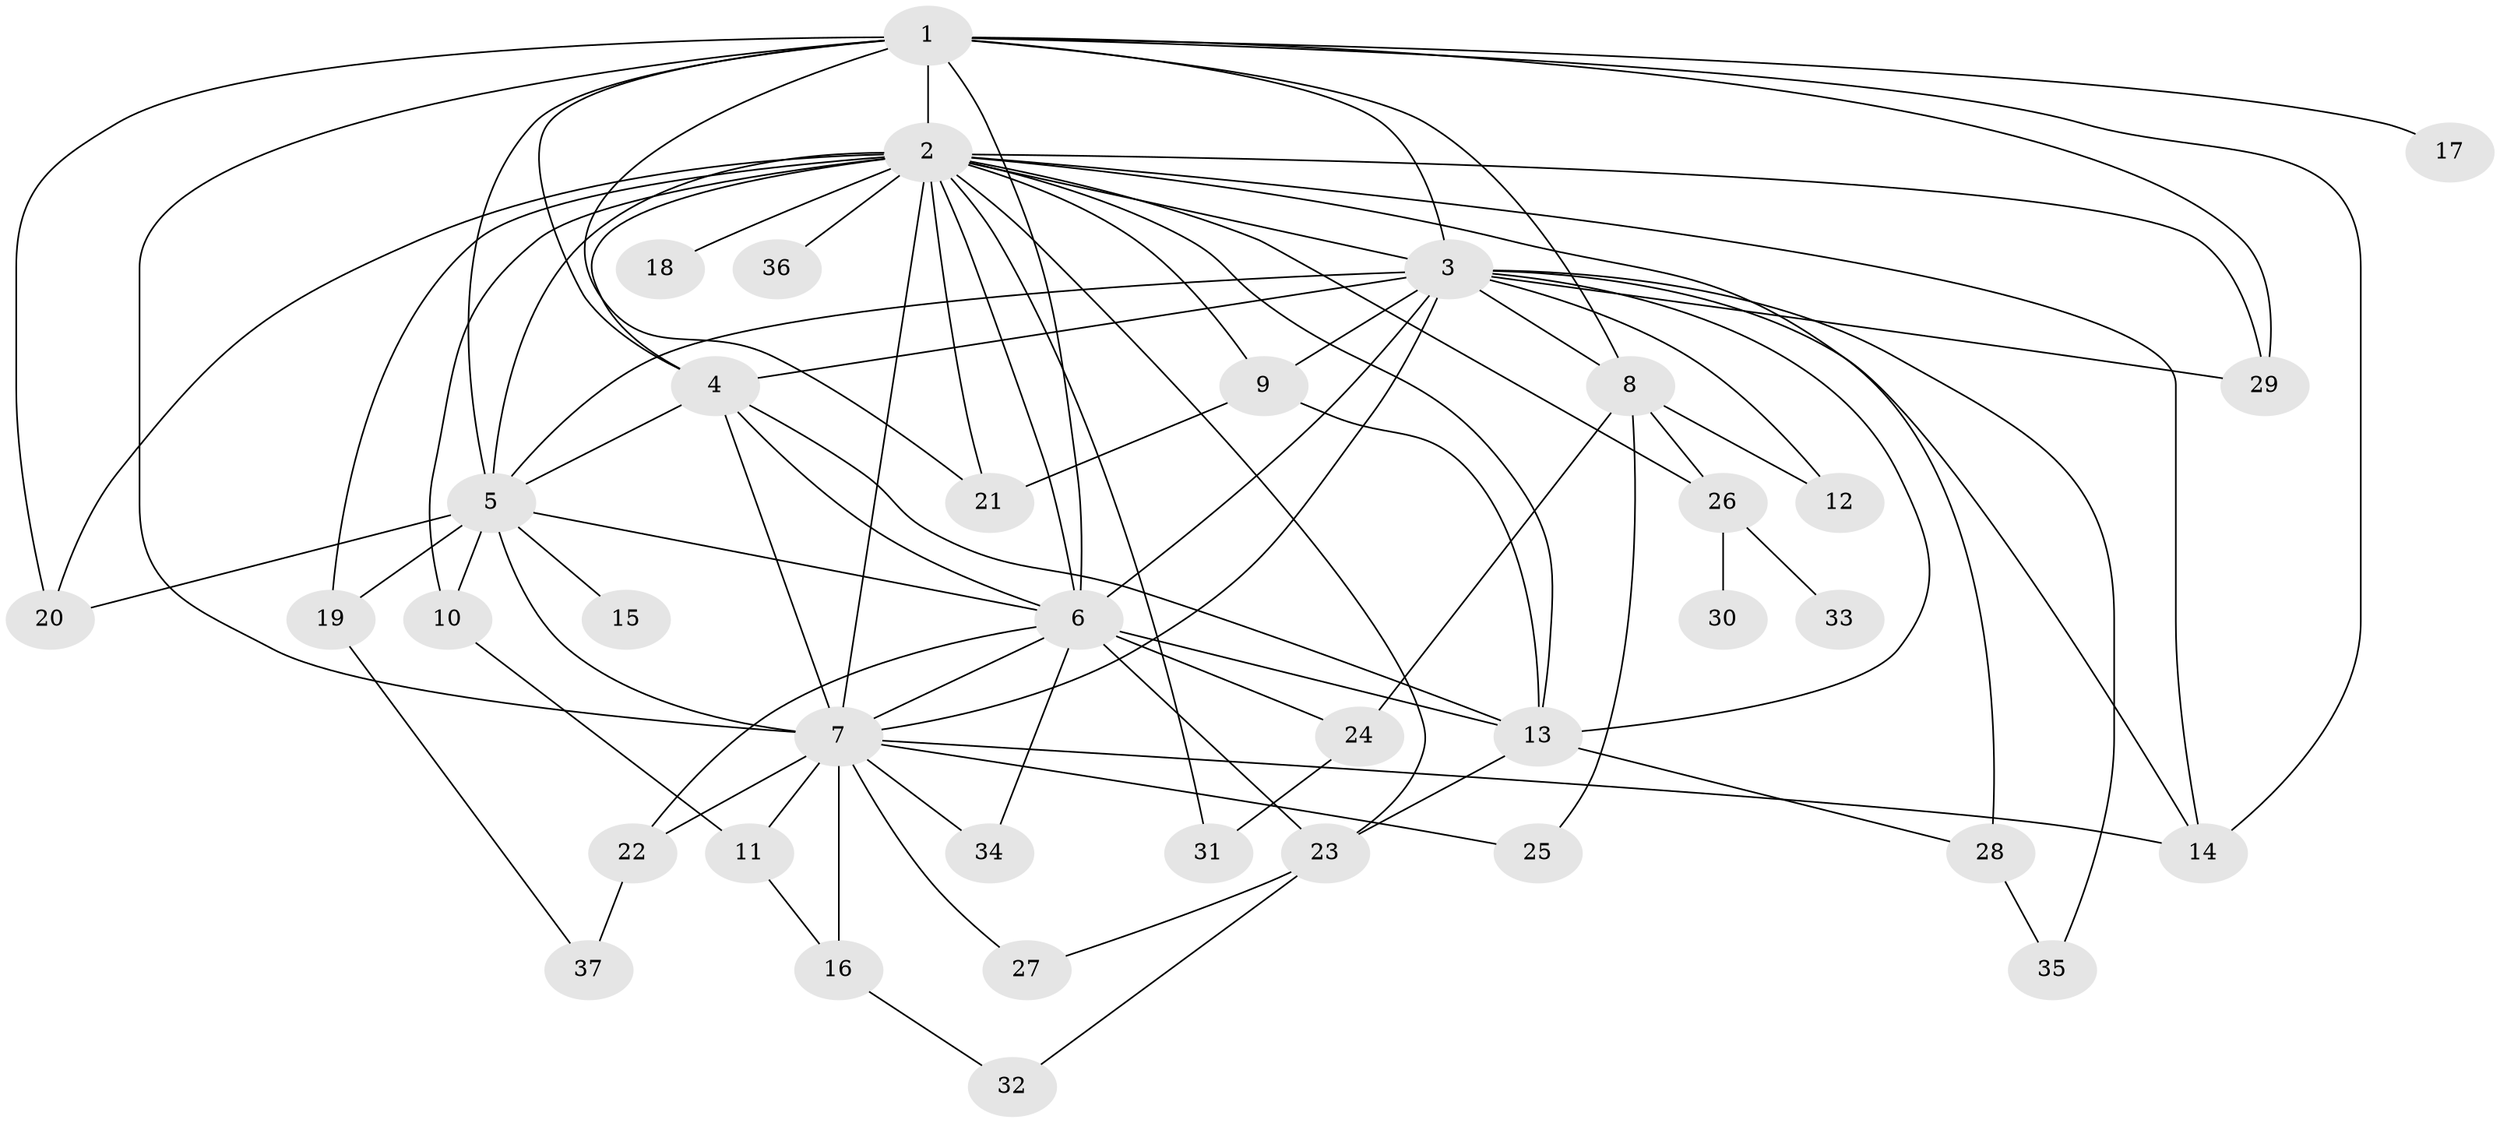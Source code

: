 // original degree distribution, {17: 0.04054054054054054, 15: 0.013513513513513514, 16: 0.04054054054054054, 28: 0.013513513513513514, 13: 0.013513513513513514, 19: 0.013513513513513514, 6: 0.04054054054054054, 5: 0.02702702702702703, 2: 0.5675675675675675, 3: 0.17567567567567569, 4: 0.04054054054054054, 9: 0.013513513513513514}
// Generated by graph-tools (version 1.1) at 2025/34/03/09/25 02:34:34]
// undirected, 37 vertices, 84 edges
graph export_dot {
graph [start="1"]
  node [color=gray90,style=filled];
  1;
  2;
  3;
  4;
  5;
  6;
  7;
  8;
  9;
  10;
  11;
  12;
  13;
  14;
  15;
  16;
  17;
  18;
  19;
  20;
  21;
  22;
  23;
  24;
  25;
  26;
  27;
  28;
  29;
  30;
  31;
  32;
  33;
  34;
  35;
  36;
  37;
  1 -- 2 [weight=2.0];
  1 -- 3 [weight=2.0];
  1 -- 4 [weight=2.0];
  1 -- 5 [weight=1.0];
  1 -- 6 [weight=1.0];
  1 -- 7 [weight=2.0];
  1 -- 8 [weight=1.0];
  1 -- 14 [weight=1.0];
  1 -- 17 [weight=1.0];
  1 -- 20 [weight=1.0];
  1 -- 21 [weight=1.0];
  1 -- 29 [weight=1.0];
  2 -- 3 [weight=7.0];
  2 -- 4 [weight=2.0];
  2 -- 5 [weight=4.0];
  2 -- 6 [weight=3.0];
  2 -- 7 [weight=7.0];
  2 -- 9 [weight=3.0];
  2 -- 10 [weight=1.0];
  2 -- 13 [weight=1.0];
  2 -- 14 [weight=1.0];
  2 -- 18 [weight=2.0];
  2 -- 19 [weight=1.0];
  2 -- 20 [weight=1.0];
  2 -- 21 [weight=1.0];
  2 -- 23 [weight=1.0];
  2 -- 26 [weight=1.0];
  2 -- 28 [weight=1.0];
  2 -- 29 [weight=1.0];
  2 -- 31 [weight=1.0];
  2 -- 36 [weight=2.0];
  3 -- 4 [weight=3.0];
  3 -- 5 [weight=3.0];
  3 -- 6 [weight=3.0];
  3 -- 7 [weight=4.0];
  3 -- 8 [weight=1.0];
  3 -- 9 [weight=1.0];
  3 -- 12 [weight=1.0];
  3 -- 13 [weight=1.0];
  3 -- 14 [weight=1.0];
  3 -- 29 [weight=1.0];
  3 -- 35 [weight=1.0];
  4 -- 5 [weight=1.0];
  4 -- 6 [weight=1.0];
  4 -- 7 [weight=2.0];
  4 -- 13 [weight=5.0];
  5 -- 6 [weight=1.0];
  5 -- 7 [weight=2.0];
  5 -- 10 [weight=1.0];
  5 -- 15 [weight=1.0];
  5 -- 19 [weight=1.0];
  5 -- 20 [weight=1.0];
  6 -- 7 [weight=2.0];
  6 -- 13 [weight=1.0];
  6 -- 22 [weight=1.0];
  6 -- 23 [weight=1.0];
  6 -- 24 [weight=1.0];
  6 -- 34 [weight=1.0];
  7 -- 11 [weight=1.0];
  7 -- 14 [weight=1.0];
  7 -- 16 [weight=1.0];
  7 -- 22 [weight=1.0];
  7 -- 25 [weight=1.0];
  7 -- 27 [weight=1.0];
  7 -- 34 [weight=3.0];
  8 -- 12 [weight=1.0];
  8 -- 24 [weight=1.0];
  8 -- 25 [weight=1.0];
  8 -- 26 [weight=1.0];
  9 -- 13 [weight=1.0];
  9 -- 21 [weight=1.0];
  10 -- 11 [weight=1.0];
  11 -- 16 [weight=1.0];
  13 -- 23 [weight=1.0];
  13 -- 28 [weight=1.0];
  16 -- 32 [weight=1.0];
  19 -- 37 [weight=1.0];
  22 -- 37 [weight=1.0];
  23 -- 27 [weight=1.0];
  23 -- 32 [weight=1.0];
  24 -- 31 [weight=1.0];
  26 -- 30 [weight=1.0];
  26 -- 33 [weight=1.0];
  28 -- 35 [weight=1.0];
}

